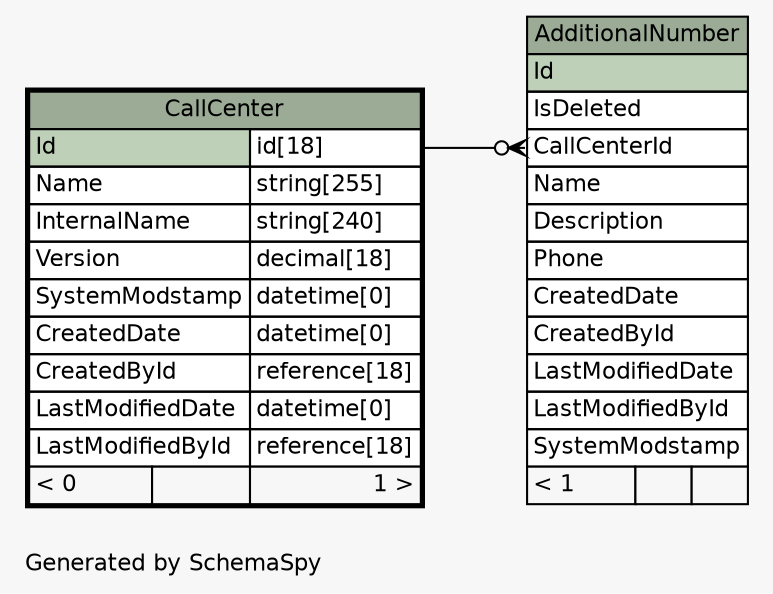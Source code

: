 // dot 2.36.0 on Mac OS X 10.11.6
// SchemaSpy rev 590
digraph "oneDegreeRelationshipsDiagram" {
  graph [
    rankdir="RL"
    bgcolor="#f7f7f7"
    label="\nGenerated by SchemaSpy"
    labeljust="l"
    nodesep="0.18"
    ranksep="0.46"
    fontname="Helvetica"
    fontsize="11"
  ];
  node [
    fontname="Helvetica"
    fontsize="11"
    shape="plaintext"
  ];
  edge [
    arrowsize="0.8"
  ];
  "AdditionalNumber":"CallCenterId":w -> "CallCenter":"Id.type":e [arrowhead=none dir=back arrowtail=crowodot];
  "AdditionalNumber" [
    label=<
    <TABLE BORDER="0" CELLBORDER="1" CELLSPACING="0" BGCOLOR="#ffffff">
      <TR><TD COLSPAN="3" BGCOLOR="#9bab96" ALIGN="CENTER">AdditionalNumber</TD></TR>
      <TR><TD PORT="Id" COLSPAN="3" BGCOLOR="#bed1b8" ALIGN="LEFT">Id</TD></TR>
      <TR><TD PORT="IsDeleted" COLSPAN="3" ALIGN="LEFT">IsDeleted</TD></TR>
      <TR><TD PORT="CallCenterId" COLSPAN="3" ALIGN="LEFT">CallCenterId</TD></TR>
      <TR><TD PORT="Name" COLSPAN="3" ALIGN="LEFT">Name</TD></TR>
      <TR><TD PORT="Description" COLSPAN="3" ALIGN="LEFT">Description</TD></TR>
      <TR><TD PORT="Phone" COLSPAN="3" ALIGN="LEFT">Phone</TD></TR>
      <TR><TD PORT="CreatedDate" COLSPAN="3" ALIGN="LEFT">CreatedDate</TD></TR>
      <TR><TD PORT="CreatedById" COLSPAN="3" ALIGN="LEFT">CreatedById</TD></TR>
      <TR><TD PORT="LastModifiedDate" COLSPAN="3" ALIGN="LEFT">LastModifiedDate</TD></TR>
      <TR><TD PORT="LastModifiedById" COLSPAN="3" ALIGN="LEFT">LastModifiedById</TD></TR>
      <TR><TD PORT="SystemModstamp" COLSPAN="3" ALIGN="LEFT">SystemModstamp</TD></TR>
      <TR><TD ALIGN="LEFT" BGCOLOR="#f7f7f7">&lt; 1</TD><TD ALIGN="RIGHT" BGCOLOR="#f7f7f7">  </TD><TD ALIGN="RIGHT" BGCOLOR="#f7f7f7">  </TD></TR>
    </TABLE>>
    URL="AdditionalNumber.html"
    tooltip="AdditionalNumber"
  ];
  "CallCenter" [
    label=<
    <TABLE BORDER="2" CELLBORDER="1" CELLSPACING="0" BGCOLOR="#ffffff">
      <TR><TD COLSPAN="3" BGCOLOR="#9bab96" ALIGN="CENTER">CallCenter</TD></TR>
      <TR><TD PORT="Id" COLSPAN="2" BGCOLOR="#bed1b8" ALIGN="LEFT">Id</TD><TD PORT="Id.type" ALIGN="LEFT">id[18]</TD></TR>
      <TR><TD PORT="Name" COLSPAN="2" ALIGN="LEFT">Name</TD><TD PORT="Name.type" ALIGN="LEFT">string[255]</TD></TR>
      <TR><TD PORT="InternalName" COLSPAN="2" ALIGN="LEFT">InternalName</TD><TD PORT="InternalName.type" ALIGN="LEFT">string[240]</TD></TR>
      <TR><TD PORT="Version" COLSPAN="2" ALIGN="LEFT">Version</TD><TD PORT="Version.type" ALIGN="LEFT">decimal[18]</TD></TR>
      <TR><TD PORT="SystemModstamp" COLSPAN="2" ALIGN="LEFT">SystemModstamp</TD><TD PORT="SystemModstamp.type" ALIGN="LEFT">datetime[0]</TD></TR>
      <TR><TD PORT="CreatedDate" COLSPAN="2" ALIGN="LEFT">CreatedDate</TD><TD PORT="CreatedDate.type" ALIGN="LEFT">datetime[0]</TD></TR>
      <TR><TD PORT="CreatedById" COLSPAN="2" ALIGN="LEFT">CreatedById</TD><TD PORT="CreatedById.type" ALIGN="LEFT">reference[18]</TD></TR>
      <TR><TD PORT="LastModifiedDate" COLSPAN="2" ALIGN="LEFT">LastModifiedDate</TD><TD PORT="LastModifiedDate.type" ALIGN="LEFT">datetime[0]</TD></TR>
      <TR><TD PORT="LastModifiedById" COLSPAN="2" ALIGN="LEFT">LastModifiedById</TD><TD PORT="LastModifiedById.type" ALIGN="LEFT">reference[18]</TD></TR>
      <TR><TD ALIGN="LEFT" BGCOLOR="#f7f7f7">&lt; 0</TD><TD ALIGN="RIGHT" BGCOLOR="#f7f7f7">  </TD><TD ALIGN="RIGHT" BGCOLOR="#f7f7f7">1 &gt;</TD></TR>
    </TABLE>>
    URL="CallCenter.html"
    tooltip="CallCenter"
  ];
}
